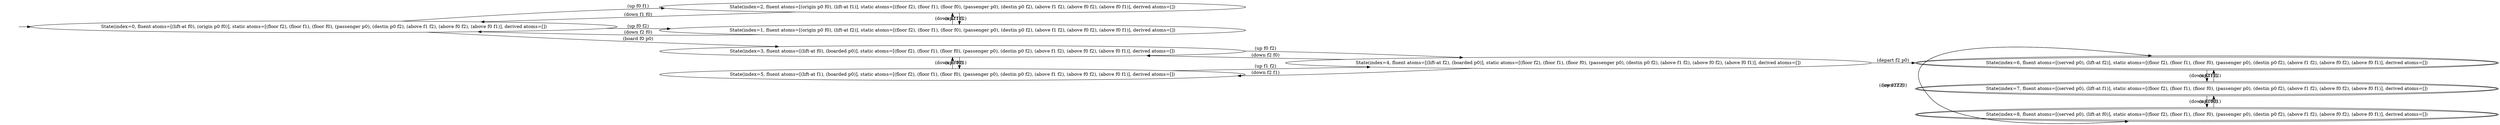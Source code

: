 digraph {
rankdir="LR"
s0[label="State(index=0, fluent atoms=[(lift-at f0), (origin p0 f0)], static atoms=[(floor f2), (floor f1), (floor f0), (passenger p0), (destin p0 f2), (above f1 f2), (above f0 f2), (above f0 f1)], derived atoms=[])"]
s1[label="State(index=1, fluent atoms=[(origin p0 f0), (lift-at f2)], static atoms=[(floor f2), (floor f1), (floor f0), (passenger p0), (destin p0 f2), (above f1 f2), (above f0 f2), (above f0 f1)], derived atoms=[])"]
s2[label="State(index=2, fluent atoms=[(origin p0 f0), (lift-at f1)], static atoms=[(floor f2), (floor f1), (floor f0), (passenger p0), (destin p0 f2), (above f1 f2), (above f0 f2), (above f0 f1)], derived atoms=[])"]
s3[label="State(index=3, fluent atoms=[(lift-at f0), (boarded p0)], static atoms=[(floor f2), (floor f1), (floor f0), (passenger p0), (destin p0 f2), (above f1 f2), (above f0 f2), (above f0 f1)], derived atoms=[])"]
s4[label="State(index=4, fluent atoms=[(lift-at f2), (boarded p0)], static atoms=[(floor f2), (floor f1), (floor f0), (passenger p0), (destin p0 f2), (above f1 f2), (above f0 f2), (above f0 f1)], derived atoms=[])"]
s5[label="State(index=5, fluent atoms=[(lift-at f1), (boarded p0)], static atoms=[(floor f2), (floor f1), (floor f0), (passenger p0), (destin p0 f2), (above f1 f2), (above f0 f2), (above f0 f1)], derived atoms=[])"]
s6[peripheries=2,label="State(index=6, fluent atoms=[(served p0), (lift-at f2)], static atoms=[(floor f2), (floor f1), (floor f0), (passenger p0), (destin p0 f2), (above f1 f2), (above f0 f2), (above f0 f1)], derived atoms=[])"]
s7[peripheries=2,label="State(index=7, fluent atoms=[(served p0), (lift-at f1)], static atoms=[(floor f2), (floor f1), (floor f0), (passenger p0), (destin p0 f2), (above f1 f2), (above f0 f2), (above f0 f1)], derived atoms=[])"]
s8[peripheries=2,label="State(index=8, fluent atoms=[(served p0), (lift-at f0)], static atoms=[(floor f2), (floor f1), (floor f0), (passenger p0), (destin p0 f2), (above f1 f2), (above f0 f2), (above f0 f1)], derived atoms=[])"]
Dangling [ label = "", style = invis ]
{ rank = same; Dangling }
Dangling -> s0
{ rank = same; s1,s2}
{ rank = same; s0}
{ rank = same; s3,s5}
{ rank = same; s4}
{ rank = same; s6,s7,s8}
s0->s1 [label="(up f0 f2)"]
s0->s2 [label="(up f0 f1)"]
s0->s3 [label="(board f0 p0)"]
s3->s4 [label="(up f0 f2)"]
s3->s5 [label="(up f0 f1)"]
s5->s3 [label="(down f1 f0)"]
s5->s4 [label="(up f1 f2)"]
s4->s5 [label="(down f2 f1)"]
s4->s3 [label="(down f2 f0)"]
s4->s6 [label="(depart f2 p0)"]
s6->s7 [label="(down f2 f1)"]
s6->s8 [label="(down f2 f0)"]
s8->s6 [label="(up f0 f2)"]
s8->s7 [label="(up f0 f1)"]
s7->s8 [label="(down f1 f0)"]
s7->s6 [label="(up f1 f2)"]
s2->s0 [label="(down f1 f0)"]
s2->s1 [label="(up f1 f2)"]
s1->s2 [label="(down f2 f1)"]
s1->s0 [label="(down f2 f0)"]
}

